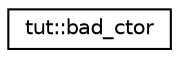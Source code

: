digraph G
{
  edge [fontname="Helvetica",fontsize="10",labelfontname="Helvetica",labelfontsize="10"];
  node [fontname="Helvetica",fontsize="10",shape=record];
  rankdir="LR";
  Node1 [label="tut::bad_ctor",height=0.2,width=0.4,color="black", fillcolor="white", style="filled",URL="$structtut_1_1bad__ctor.html",tooltip="Internal exception to be throwed when test constructor has failed."];
}
